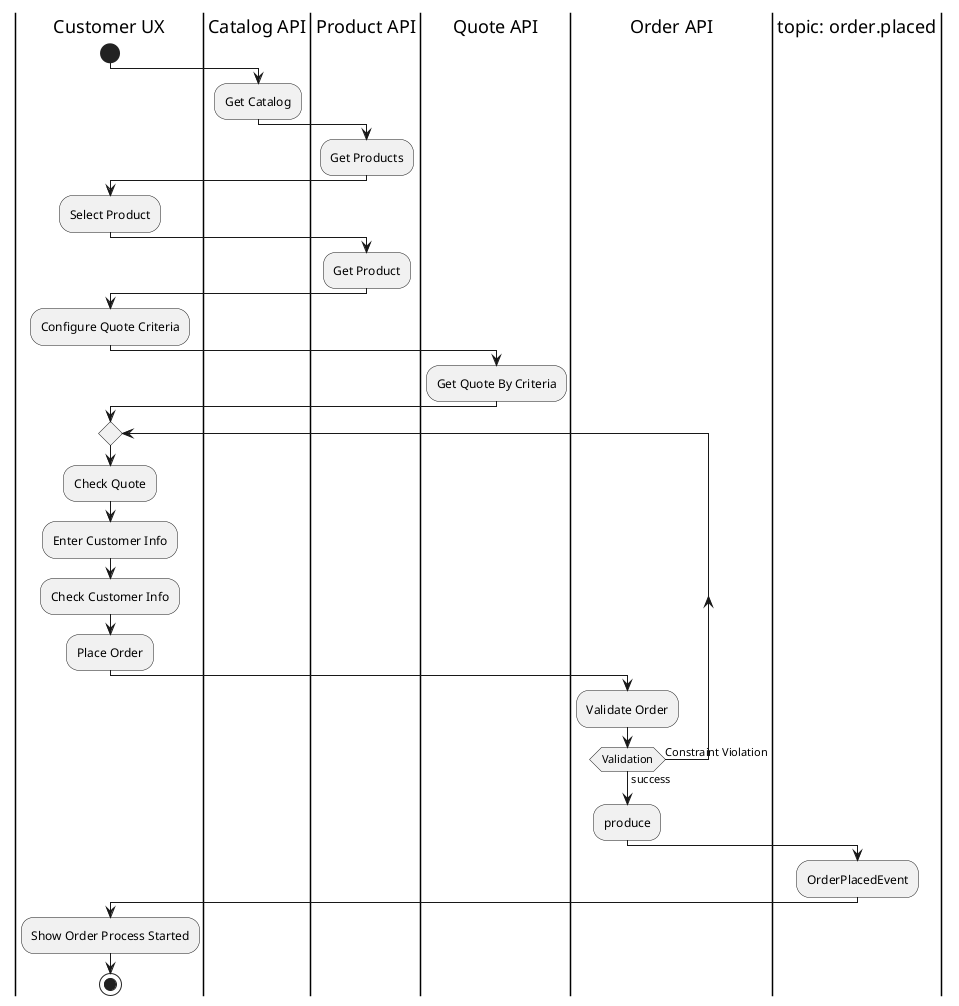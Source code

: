 @startuml
  !include <cloudinsight/kafka>

|Customer UX|
start
  |Catalog API|
  :Get Catalog;
  |Product API|
  :Get Products;
  |Customer UX|
  :Select Product;
  |Product API|
  :Get Product;
  |Customer UX|
  :Configure Quote Criteria;
  |Quote API|
  :Get Quote By Criteria;
  |Customer UX|
  repeat
    :Check Quote;
    :Enter Customer Info;
    :Check Customer Info;
    :Place Order;
    |Order API|
    :Validate Order;
  repeat while (Validation) is (Constraint Violation) not (success)
  |Order API|
  :produce; 
  |topic: order.placed|
  :OrderPlacedEvent;
  |Customer UX|
  :Show Order Process Started;
stop      
@enduml
/'

 

  rectangle "External Services" as ExternalServices {



    rectangle "Sector Service" as SectorServices {
      card "Sector Customer API" as SectorCustomerAPI  
      database "<$kafka*0.4> sector.customer" as SectorCustomerTopic 

      SectorCustomerAPI -u-> SectorCustomerTopic
    }


    rectangle "Goverment Service" as GovermentServices{
      card "Person Service" as PersonService
      card "Organization Service" as OrganizationService
      card "Car Service" as CarService
      card "Address Service" as AddressService

      database "<$kafka*0.4> goverment.person" as PersonTopic 
      database "<$kafka*0.4> goverment.organization" as OrganizationTopic 
      database "<$kafka*0.4> goverment.vehicle" as VehicleTopic 
      database "<$kafka*0.4> goverment.address" as AddressTopic 

       PersonService -u-> PersonTopic : produces\nperson info
       OrganizationService -u-> OrganizationTopic : produces\nOrganizationEvent
       CarService -u-> VehicleTopic : produces\nVehicleEvent
       AddressService -u-> AddressTopic : produces\nAddressEvent

    }

  } 


  rectangle "Business Services" as BackendServices {
'/

/'
    rectangle "Communcation Service" {
      card "Email Service" as EmailAPI 
      database "<$kafka*0.4>communication.email" as CommunicationEmailTopic 
      'card "Email Sender" as EmailSender 
      EmailService -u-> CommunicationEmailTopic
      'EmailAPI -d-> EmailSender : send order email
    }
      card "Customer Service" as CustomerService
      card "Order Service" as OrderService
      database "<$kafka*0.4> business.order.placed" as OrderTopic 
      database "<$kafka*0.4> business.order.processed" as OrderApprovedTopic 

      OrderService -u-> OrderTopic : (1) consume\n OrderPlacedEvent
      OrderService -d-> CustomerService : (2) consume\n business customer\n information 
      OrderService -d-> CustomerService : (3) consume\n business customer\n information 

/'
      CoreCustomerAPI -u-> CustomerTopic : (4) produce 
      database "<$kafka*0.4> business.customer" as CustomerTopic 
      OrderService -d-> SectorCustomerAPI : (3) screen\n sector customer\n information
      database "<$kafka*0.4> business.agreement" as BusinessAgreementTopic 
      card "Core Agreement API" as CoreAgreementAPI
      AgreementService -u-> BusinessAgreementTopic
      OrderService -d-> CommunicationEmailTopic : emit\nOrderRejectedEvent &\n OrderRejectedEmailEvent

      CustomerService -d-> PersonTopic  : consumes\n PersonEvent
      CustomerService -d-> OrganizationTopic : consumes\n OrgnizationEvent
      AgreementService -d-> VehicleTopic : consumes\n VehicleEvent
      AgreementService -d-> AddressTopic : consumes\n VehicleEvent
      CustomerService -d-> AddressTopic : consumes\n VehicleEvent
 }

'/


 
